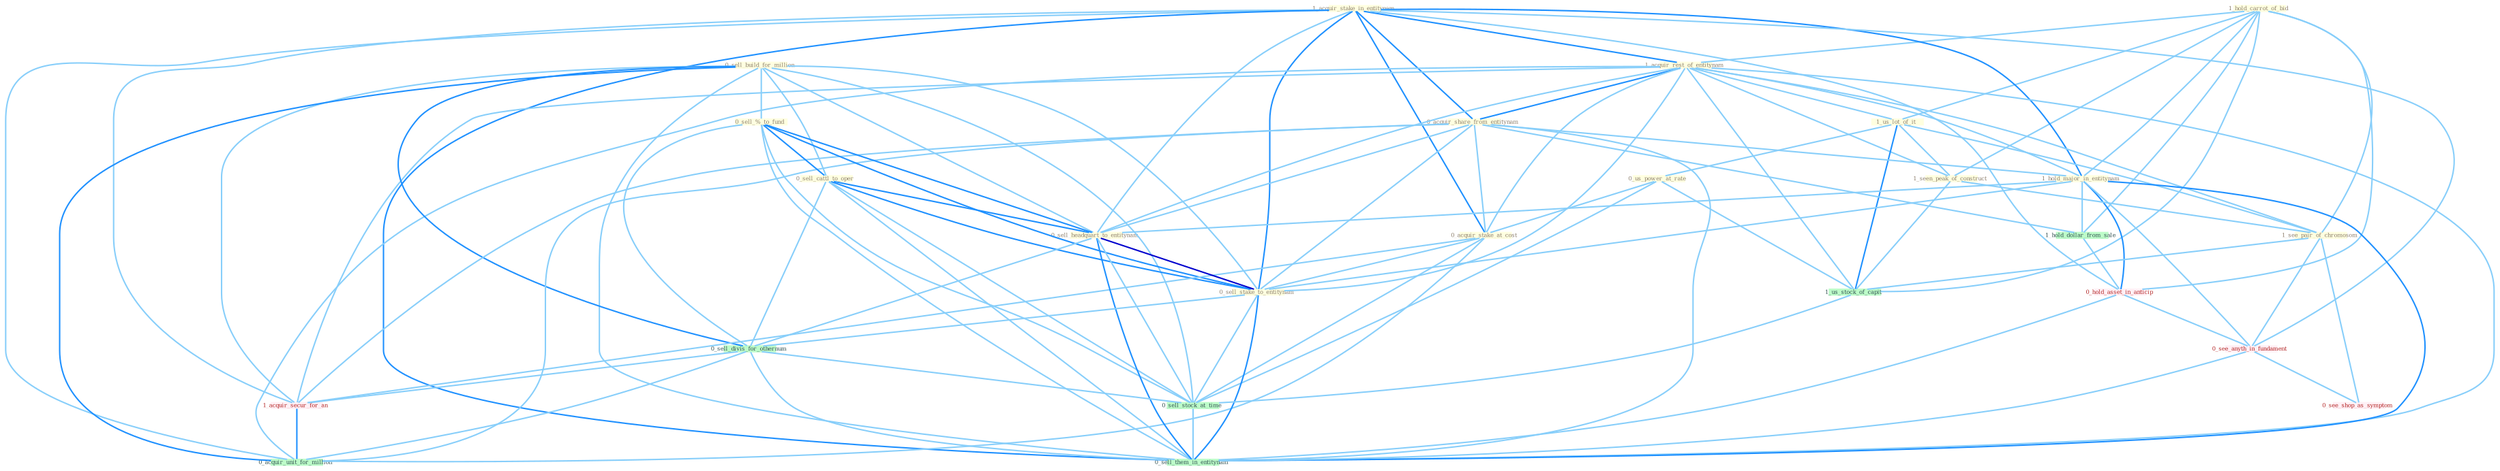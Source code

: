 Graph G{ 
    node
    [shape=polygon,style=filled,width=.5,height=.06,color="#BDFCC9",fixedsize=true,fontsize=4,
    fontcolor="#2f4f4f"];
    {node
    [color="#ffffe0", fontcolor="#8b7d6b"] "1_hold_carrot_of_bid " "1_acquir_stake_in_entitynam " "1_acquir_rest_of_entitynam " "0_sell_build_for_million " "1_us_lot_of_it " "0_acquir_share_from_entitynam " "0_sell_%_to_fund " "1_hold_major_in_entitynam " "0_sell_cattl_to_oper " "0_us_power_at_rate " "0_acquir_stake_at_cost " "1_seen_peak_of_construct " "0_sell_headquart_to_entitynam " "0_sell_stake_to_entitynam " "1_see_pair_of_chromosom "}
{node [color="#fff0f5", fontcolor="#b22222"] "1_acquir_secur_for_an " "0_hold_asset_in_anticip " "0_see_anyth_in_fundament " "0_see_shop_as_symptom "}
edge [color="#B0E2FF"];

	"1_hold_carrot_of_bid " -- "1_acquir_rest_of_entitynam " [w="1", color="#87cefa" ];
	"1_hold_carrot_of_bid " -- "1_us_lot_of_it " [w="1", color="#87cefa" ];
	"1_hold_carrot_of_bid " -- "1_hold_major_in_entitynam " [w="1", color="#87cefa" ];
	"1_hold_carrot_of_bid " -- "1_seen_peak_of_construct " [w="1", color="#87cefa" ];
	"1_hold_carrot_of_bid " -- "1_see_pair_of_chromosom " [w="1", color="#87cefa" ];
	"1_hold_carrot_of_bid " -- "1_us_stock_of_capit " [w="1", color="#87cefa" ];
	"1_hold_carrot_of_bid " -- "1_hold_dollar_from_sale " [w="1", color="#87cefa" ];
	"1_hold_carrot_of_bid " -- "0_hold_asset_in_anticip " [w="1", color="#87cefa" ];
	"1_acquir_stake_in_entitynam " -- "1_acquir_rest_of_entitynam " [w="2", color="#1e90ff" , len=0.8];
	"1_acquir_stake_in_entitynam " -- "0_acquir_share_from_entitynam " [w="2", color="#1e90ff" , len=0.8];
	"1_acquir_stake_in_entitynam " -- "1_hold_major_in_entitynam " [w="2", color="#1e90ff" , len=0.8];
	"1_acquir_stake_in_entitynam " -- "0_acquir_stake_at_cost " [w="2", color="#1e90ff" , len=0.8];
	"1_acquir_stake_in_entitynam " -- "0_sell_headquart_to_entitynam " [w="1", color="#87cefa" ];
	"1_acquir_stake_in_entitynam " -- "0_sell_stake_to_entitynam " [w="2", color="#1e90ff" , len=0.8];
	"1_acquir_stake_in_entitynam " -- "1_acquir_secur_for_an " [w="1", color="#87cefa" ];
	"1_acquir_stake_in_entitynam " -- "0_hold_asset_in_anticip " [w="1", color="#87cefa" ];
	"1_acquir_stake_in_entitynam " -- "0_see_anyth_in_fundament " [w="1", color="#87cefa" ];
	"1_acquir_stake_in_entitynam " -- "0_acquir_unit_for_million " [w="1", color="#87cefa" ];
	"1_acquir_stake_in_entitynam " -- "0_sell_them_in_entitynam " [w="2", color="#1e90ff" , len=0.8];
	"1_acquir_rest_of_entitynam " -- "1_us_lot_of_it " [w="1", color="#87cefa" ];
	"1_acquir_rest_of_entitynam " -- "0_acquir_share_from_entitynam " [w="2", color="#1e90ff" , len=0.8];
	"1_acquir_rest_of_entitynam " -- "1_hold_major_in_entitynam " [w="1", color="#87cefa" ];
	"1_acquir_rest_of_entitynam " -- "0_acquir_stake_at_cost " [w="1", color="#87cefa" ];
	"1_acquir_rest_of_entitynam " -- "1_seen_peak_of_construct " [w="1", color="#87cefa" ];
	"1_acquir_rest_of_entitynam " -- "0_sell_headquart_to_entitynam " [w="1", color="#87cefa" ];
	"1_acquir_rest_of_entitynam " -- "0_sell_stake_to_entitynam " [w="1", color="#87cefa" ];
	"1_acquir_rest_of_entitynam " -- "1_see_pair_of_chromosom " [w="1", color="#87cefa" ];
	"1_acquir_rest_of_entitynam " -- "1_acquir_secur_for_an " [w="1", color="#87cefa" ];
	"1_acquir_rest_of_entitynam " -- "1_us_stock_of_capit " [w="1", color="#87cefa" ];
	"1_acquir_rest_of_entitynam " -- "0_acquir_unit_for_million " [w="1", color="#87cefa" ];
	"1_acquir_rest_of_entitynam " -- "0_sell_them_in_entitynam " [w="1", color="#87cefa" ];
	"0_sell_build_for_million " -- "0_sell_%_to_fund " [w="1", color="#87cefa" ];
	"0_sell_build_for_million " -- "0_sell_cattl_to_oper " [w="1", color="#87cefa" ];
	"0_sell_build_for_million " -- "0_sell_headquart_to_entitynam " [w="1", color="#87cefa" ];
	"0_sell_build_for_million " -- "0_sell_stake_to_entitynam " [w="1", color="#87cefa" ];
	"0_sell_build_for_million " -- "0_sell_divis_for_othernum " [w="2", color="#1e90ff" , len=0.8];
	"0_sell_build_for_million " -- "1_acquir_secur_for_an " [w="1", color="#87cefa" ];
	"0_sell_build_for_million " -- "0_sell_stock_at_time " [w="1", color="#87cefa" ];
	"0_sell_build_for_million " -- "0_acquir_unit_for_million " [w="2", color="#1e90ff" , len=0.8];
	"0_sell_build_for_million " -- "0_sell_them_in_entitynam " [w="1", color="#87cefa" ];
	"1_us_lot_of_it " -- "0_us_power_at_rate " [w="1", color="#87cefa" ];
	"1_us_lot_of_it " -- "1_seen_peak_of_construct " [w="1", color="#87cefa" ];
	"1_us_lot_of_it " -- "1_see_pair_of_chromosom " [w="1", color="#87cefa" ];
	"1_us_lot_of_it " -- "1_us_stock_of_capit " [w="2", color="#1e90ff" , len=0.8];
	"0_acquir_share_from_entitynam " -- "1_hold_major_in_entitynam " [w="1", color="#87cefa" ];
	"0_acquir_share_from_entitynam " -- "0_acquir_stake_at_cost " [w="1", color="#87cefa" ];
	"0_acquir_share_from_entitynam " -- "0_sell_headquart_to_entitynam " [w="1", color="#87cefa" ];
	"0_acquir_share_from_entitynam " -- "0_sell_stake_to_entitynam " [w="1", color="#87cefa" ];
	"0_acquir_share_from_entitynam " -- "1_acquir_secur_for_an " [w="1", color="#87cefa" ];
	"0_acquir_share_from_entitynam " -- "1_hold_dollar_from_sale " [w="1", color="#87cefa" ];
	"0_acquir_share_from_entitynam " -- "0_acquir_unit_for_million " [w="1", color="#87cefa" ];
	"0_acquir_share_from_entitynam " -- "0_sell_them_in_entitynam " [w="1", color="#87cefa" ];
	"0_sell_%_to_fund " -- "0_sell_cattl_to_oper " [w="2", color="#1e90ff" , len=0.8];
	"0_sell_%_to_fund " -- "0_sell_headquart_to_entitynam " [w="2", color="#1e90ff" , len=0.8];
	"0_sell_%_to_fund " -- "0_sell_stake_to_entitynam " [w="2", color="#1e90ff" , len=0.8];
	"0_sell_%_to_fund " -- "0_sell_divis_for_othernum " [w="1", color="#87cefa" ];
	"0_sell_%_to_fund " -- "0_sell_stock_at_time " [w="1", color="#87cefa" ];
	"0_sell_%_to_fund " -- "0_sell_them_in_entitynam " [w="1", color="#87cefa" ];
	"1_hold_major_in_entitynam " -- "0_sell_headquart_to_entitynam " [w="1", color="#87cefa" ];
	"1_hold_major_in_entitynam " -- "0_sell_stake_to_entitynam " [w="1", color="#87cefa" ];
	"1_hold_major_in_entitynam " -- "1_hold_dollar_from_sale " [w="1", color="#87cefa" ];
	"1_hold_major_in_entitynam " -- "0_hold_asset_in_anticip " [w="2", color="#1e90ff" , len=0.8];
	"1_hold_major_in_entitynam " -- "0_see_anyth_in_fundament " [w="1", color="#87cefa" ];
	"1_hold_major_in_entitynam " -- "0_sell_them_in_entitynam " [w="2", color="#1e90ff" , len=0.8];
	"0_sell_cattl_to_oper " -- "0_sell_headquart_to_entitynam " [w="2", color="#1e90ff" , len=0.8];
	"0_sell_cattl_to_oper " -- "0_sell_stake_to_entitynam " [w="2", color="#1e90ff" , len=0.8];
	"0_sell_cattl_to_oper " -- "0_sell_divis_for_othernum " [w="1", color="#87cefa" ];
	"0_sell_cattl_to_oper " -- "0_sell_stock_at_time " [w="1", color="#87cefa" ];
	"0_sell_cattl_to_oper " -- "0_sell_them_in_entitynam " [w="1", color="#87cefa" ];
	"0_us_power_at_rate " -- "0_acquir_stake_at_cost " [w="1", color="#87cefa" ];
	"0_us_power_at_rate " -- "1_us_stock_of_capit " [w="1", color="#87cefa" ];
	"0_us_power_at_rate " -- "0_sell_stock_at_time " [w="1", color="#87cefa" ];
	"0_acquir_stake_at_cost " -- "0_sell_stake_to_entitynam " [w="1", color="#87cefa" ];
	"0_acquir_stake_at_cost " -- "1_acquir_secur_for_an " [w="1", color="#87cefa" ];
	"0_acquir_stake_at_cost " -- "0_sell_stock_at_time " [w="1", color="#87cefa" ];
	"0_acquir_stake_at_cost " -- "0_acquir_unit_for_million " [w="1", color="#87cefa" ];
	"1_seen_peak_of_construct " -- "1_see_pair_of_chromosom " [w="1", color="#87cefa" ];
	"1_seen_peak_of_construct " -- "1_us_stock_of_capit " [w="1", color="#87cefa" ];
	"0_sell_headquart_to_entitynam " -- "0_sell_stake_to_entitynam " [w="3", color="#0000cd" , len=0.6];
	"0_sell_headquart_to_entitynam " -- "0_sell_divis_for_othernum " [w="1", color="#87cefa" ];
	"0_sell_headquart_to_entitynam " -- "0_sell_stock_at_time " [w="1", color="#87cefa" ];
	"0_sell_headquart_to_entitynam " -- "0_sell_them_in_entitynam " [w="2", color="#1e90ff" , len=0.8];
	"0_sell_stake_to_entitynam " -- "0_sell_divis_for_othernum " [w="1", color="#87cefa" ];
	"0_sell_stake_to_entitynam " -- "0_sell_stock_at_time " [w="1", color="#87cefa" ];
	"0_sell_stake_to_entitynam " -- "0_sell_them_in_entitynam " [w="2", color="#1e90ff" , len=0.8];
	"1_see_pair_of_chromosom " -- "1_us_stock_of_capit " [w="1", color="#87cefa" ];
	"1_see_pair_of_chromosom " -- "0_see_anyth_in_fundament " [w="1", color="#87cefa" ];
	"1_see_pair_of_chromosom " -- "0_see_shop_as_symptom " [w="1", color="#87cefa" ];
	"0_sell_divis_for_othernum " -- "1_acquir_secur_for_an " [w="1", color="#87cefa" ];
	"0_sell_divis_for_othernum " -- "0_sell_stock_at_time " [w="1", color="#87cefa" ];
	"0_sell_divis_for_othernum " -- "0_acquir_unit_for_million " [w="1", color="#87cefa" ];
	"0_sell_divis_for_othernum " -- "0_sell_them_in_entitynam " [w="1", color="#87cefa" ];
	"1_acquir_secur_for_an " -- "0_acquir_unit_for_million " [w="2", color="#1e90ff" , len=0.8];
	"1_us_stock_of_capit " -- "0_sell_stock_at_time " [w="1", color="#87cefa" ];
	"1_hold_dollar_from_sale " -- "0_hold_asset_in_anticip " [w="1", color="#87cefa" ];
	"0_hold_asset_in_anticip " -- "0_see_anyth_in_fundament " [w="1", color="#87cefa" ];
	"0_hold_asset_in_anticip " -- "0_sell_them_in_entitynam " [w="1", color="#87cefa" ];
	"0_sell_stock_at_time " -- "0_sell_them_in_entitynam " [w="1", color="#87cefa" ];
	"0_see_anyth_in_fundament " -- "0_see_shop_as_symptom " [w="1", color="#87cefa" ];
	"0_see_anyth_in_fundament " -- "0_sell_them_in_entitynam " [w="1", color="#87cefa" ];
}